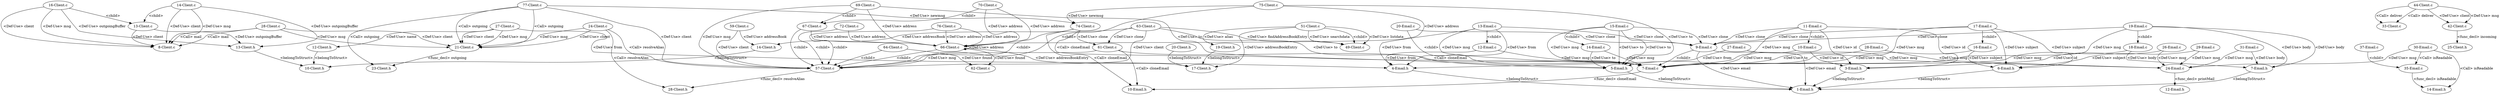 digraph {
1 [label = "8-Client.c"];
2 [label = "13-Client.c"];
2 -> 1[label="<Def-Use> client"];
3 [label = "14-Client.c"];
3 -> 1[label="<Def-Use> client"];
3 -> 1[label="<Def-Use> msg"];
3 -> 2[label="<child>"];
4 [label = "16-Client.c"];
4 -> 1[label="<Def-Use> client"];
4 -> 2[label="<child>"];
4 -> 1[label="<Def-Use> msg"];
5 [label = "21-Client.c"];
6 [label = "24-Client.c"];
6 -> 5[label="<Def-Use> client"];
6 -> 5[label="<Def-Use> msg"];
7 [label = "27-Client.c"];
7 -> 5[label="<Def-Use> msg"];
7 -> 5[label="<Def-Use> client"];
8 [label = "28-Client.c"];
8 -> 1[label="<Call> mail"];
8 -> 5[label="<Def-Use> client"];
8 -> 5[label="<Def-Use> msg"];
9 [label = "33-Client.c"];
10 [label = "42-Client.c"];
11 [label = "44-Client.c"];
11 -> 9[label="<Call> deliver"];
11 -> 10[label="<Def-Use> client"];
11 -> 10[label="<Def-Use> msg"];
12 [label = "49-Client.c"];
13 [label = "51-Client.c"];
13 -> 12[label="<child>"];
13 -> 12[label="<Def-Use> listdata"];
13 -> 12[label="<Def-Use> searchdata"];
14 [label = "57-Client.c"];
15 [label = "59-Client.c"];
15 -> 14[label="<Def-Use> client"];
16 [label = "61-Client.c"];
16 -> 14[label="<Def-Use> msg"];
17 [label = "62-Client.c"];
18 [label = "63-Client.c"];
18 -> 14[label="<Def-Use> client"];
18 -> 12[label="<Def-Use> findAddressBookEntry"];
18 -> 16[label="<Def-Use> clone"];
19 [label = "64-Client.c"];
19 -> 17[label="<Def-Use> found"];
19 -> 14[label="<child>"];
20 [label = "66-Client.c"];
20 -> 14[label="<child>"];
20 -> 17[label="<Def-Use> found"];
20 -> 20[label="<Def-Use> address"];
21 [label = "67-Client.c"];
21 -> 20[label="<Def-Use> address"];
21 -> 14[label="<child>"];
22 [label = "69-Client.c"];
22 -> 14[label="<Def-Use> msg"];
22 -> 20[label="<Def-Use> address"];
22 -> 21[label="<child>"];
23 [label = "70-Client.c"];
23 -> 20[label="<Def-Use> address"];
23 -> 21[label="<child>"];
23 -> 20[label="<Def-Use> address"];
24 [label = "72-Client.c"];
24 -> 20[label="<Def-Use> address"];
24 -> 14[label="<child>"];
25 [label = "74-Client.c"];
25 -> 16[label="<Def-Use> clone"];
25 -> 14[label="<child>"];
26 [label = "75-Client.c"];
26 -> 25[label="<Def-Use> newmsg"];
26 -> 20[label="<Def-Use> address"];
26 -> 14[label="<child>"];
27 [label = "76-Client.c"];
27 -> 20[label="<Def-Use> address"];
27 -> 14[label="<child>"];
27 -> 20[label="<Def-Use> address"];
28 [label = "77-Client.c"];
28 -> 5[label="<Call> outgoing"];
28 -> 14[label="<Def-Use> client"];
28 -> 25[label="<Def-Use> newmsg"];
29 [label = "10-Client.h"];
30 [label = "12-Client.h"];
31 [label = "13-Client.h"];
32 [label = "14-Client.h"];
32 -> 29[label="<belongToStruct>"];
30 -> 29[label="<belongToStruct>"];
31 -> 29[label="<belongToStruct>"];
33 [label = "17-Client.h"];
34 [label = "19-Client.h"];
35 [label = "20-Client.h"];
35 -> 33[label="<belongToStruct>"];
34 -> 33[label="<belongToStruct>"];
36 [label = "23-Client.h"];
37 [label = "25-Client.h"];
38 [label = "28-Client.h"];
39 [label = "7-Email.c"];
40 [label = "9-Email.c"];
40 -> 39[label="<child>"];
41 [label = "10-Email.c"];
41 -> 39[label="<Def-Use> msg"];
42 [label = "11-Email.c"];
42 -> 40[label="<Def-Use> clone"];
42 -> 39[label="<Def-Use> msg"];
42 -> 41[label="<child>"];
43 [label = "12-Email.c"];
43 -> 39[label="<Def-Use> msg"];
44 [label = "13-Email.c"];
44 -> 40[label="<Def-Use> clone"];
44 -> 39[label="<Def-Use> msg"];
44 -> 43[label="<child>"];
45 [label = "14-Email.c"];
45 -> 39[label="<Def-Use> msg"];
46 [label = "15-Email.c"];
46 -> 40[label="<Def-Use> clone"];
46 -> 39[label="<Def-Use> msg"];
46 -> 45[label="<child>"];
47 [label = "16-Email.c"];
47 -> 39[label="<Def-Use> msg"];
48 [label = "17-Email.c"];
48 -> 40[label="<Def-Use> clone"];
48 -> 39[label="<Def-Use> msg"];
48 -> 47[label="<child>"];
49 [label = "18-Email.c"];
49 -> 39[label="<Def-Use> msg"];
50 [label = "19-Email.c"];
50 -> 40[label="<Def-Use> clone"];
50 -> 39[label="<Def-Use> msg"];
50 -> 49[label="<child>"];
51 [label = "20-Email.c"];
51 -> 40[label="<Def-Use> clone"];
51 -> 39[label="<child>"];
52 [label = "24-Email.c"];
53 [label = "26-Email.c"];
53 -> 52[label="<Def-Use> msg"];
54 [label = "27-Email.c"];
54 -> 52[label="<Def-Use> msg"];
55 [label = "28-Email.c"];
55 -> 52[label="<Def-Use> msg"];
56 [label = "29-Email.c"];
56 -> 52[label="<Def-Use> msg"];
57 [label = "30-Email.c"];
57 -> 52[label="<Def-Use> msg"];
58 [label = "31-Email.c"];
58 -> 52[label="<Def-Use> msg"];
59 [label = "35-Email.c"];
60 [label = "37-Email.c"];
60 -> 59[label="<child>"];
61 [label = "1-Email.h"];
62 [label = "3-Email.h"];
63 [label = "4-Email.h"];
64 [label = "5-Email.h"];
65 [label = "6-Email.h"];
66 [label = "7-Email.h"];
66 -> 61[label="<belongToStruct>"];
62 -> 61[label="<belongToStruct>"];
65 -> 61[label="<belongToStruct>"];
64 -> 61[label="<belongToStruct>"];
63 -> 61[label="<belongToStruct>"];
67 [label = "10-Email.h"];
68 [label = "12-Email.h"];
69 [label = "14-Email.h"];
50 -> 66[label="<Def-Use> body"];
45 -> 64[label="<Def-Use> to"];
11 -> 9[label="<Call> deliver"];
44 -> 63[label="<Def-Use> from"];
54 -> 63[label="<Def-Use> from"];
13 -> 34[label="<Def-Use> alias"];
50 -> 66[label="<Def-Use> body"];
44 -> 63[label="<Def-Use> from"];
48 -> 65[label="<Def-Use> subject"];
58 -> 66[label="<Def-Use> body"];
53 -> 62[label="<Def-Use> id"];
4 -> 31[label="<Def-Use> outgoingBuffer"];
57 -> 69[label="<Call> isReadable"];
57 -> 59[label="<Call> isReadable"];
28 -> 5[label="<Call> outgoing"];
28 -> 36[label="<Call> outgoing"];
42 -> 62[label="<Def-Use> id"];
18 -> 32[label="<Def-Use> addressBook"];
43 -> 63[label="<Def-Use> from"];
55 -> 64[label="<Def-Use> to"];
25 -> 39[label="<Call> cloneEmail"];
25 -> 67[label="<Call> cloneEmail"];
48 -> 65[label="<Def-Use> subject"];
46 -> 64[label="<Def-Use> to"];
49 -> 66[label="<Def-Use> body"];
18 -> 64[label="<Def-Use> to"];
56 -> 65[label="<Def-Use> subject"];
20 -> 33[label="<Def-Use> addressBookEntry"];
47 -> 65[label="<Def-Use> subject"];
13 -> 33[label="<Def-Use> addressBookEntry"];
40 -> 61[label="<Def-Use> email"];
15 -> 32[label="<Def-Use> addressBook"];
8 -> 1[label="<Call> mail"];
7 -> 30[label="<Def-Use> name"];
7 -> 63[label="<Def-Use> from"];
42 -> 62[label="<Def-Use> id"];
22 -> 64[label="<Def-Use> to"];
2 -> 31[label="<Def-Use> outgoingBuffer"];
40 -> 61[label="<Def-Use> email"];
16 -> 39[label="<Call> cloneEmail"];
16 -> 67[label="<Call> cloneEmail"];
26 -> 64[label="<Def-Use> to"];
6 -> 38[label="<Call> resolveAlias"];
6 -> 14[label="<Call> resolveAlias"];
41 -> 62[label="<Def-Use> id"];
46 -> 64[label="<Def-Use> to"];
3 -> 31[label="<Def-Use> outgoingBuffer"];
10 -> 37[label="<func_decl> incoming"];
39 -> 67[label="<func_decl> cloneEmail"];
52 -> 68[label="<func_decl> printMail"];
59 -> 69[label="<func_decl> isReadable"];
5 -> 36[label="<func_decl> outgoing"];
14 -> 38[label="<func_decl> resolveAlias"];
}